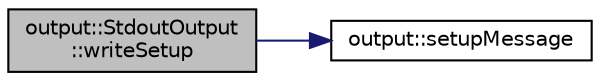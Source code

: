 digraph "output::StdoutOutput::writeSetup"
{
 // LATEX_PDF_SIZE
  edge [fontname="Helvetica",fontsize="10",labelfontname="Helvetica",labelfontsize="10"];
  node [fontname="Helvetica",fontsize="10",shape=record];
  rankdir="LR";
  Node1 [label="output::StdoutOutput\l::writeSetup",height=0.2,width=0.4,color="black", fillcolor="grey75", style="filled", fontcolor="black",tooltip="write a message to the stdout to inform about the setup"];
  Node1 -> Node2 [color="midnightblue",fontsize="10",style="solid",fontname="Helvetica"];
  Node2 [label="output::setupMessage",height=0.2,width=0.4,color="black", fillcolor="white", style="filled",URL="$namespaceoutput.html#ad51fcf48f31400520a863bfb601abd03",tooltip="Message to inform about starting to setup."];
}
